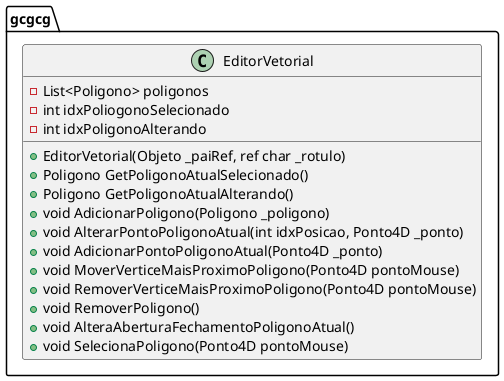 ﻿@startuml
namespace gcgcg {
    class EditorVetorial {
        - List<Poligono> poligonos
        - int idxPoliogonoSelecionado
        - int idxPoligonoAlterando
          
        + EditorVetorial(Objeto _paiRef, ref char _rotulo)
        + Poligono GetPoligonoAtualSelecionado()
        + Poligono GetPoligonoAtualAlterando()
        + void AdicionarPoligono(Poligono _poligono)
        + void AlterarPontoPoligonoAtual(int idxPosicao, Ponto4D _ponto)
        + void AdicionarPontoPoligonoAtual(Ponto4D _ponto)
        + void MoverVerticeMaisProximoPoligono(Ponto4D pontoMouse)
        + void RemoverVerticeMaisProximoPoligono(Ponto4D pontoMouse)
        + void RemoverPoligono()
        + void AlteraAberturaFechamentoPoligonoAtual()
        + void SelecionaPoligono(Ponto4D pontoMouse)
    }
}
@enduml
